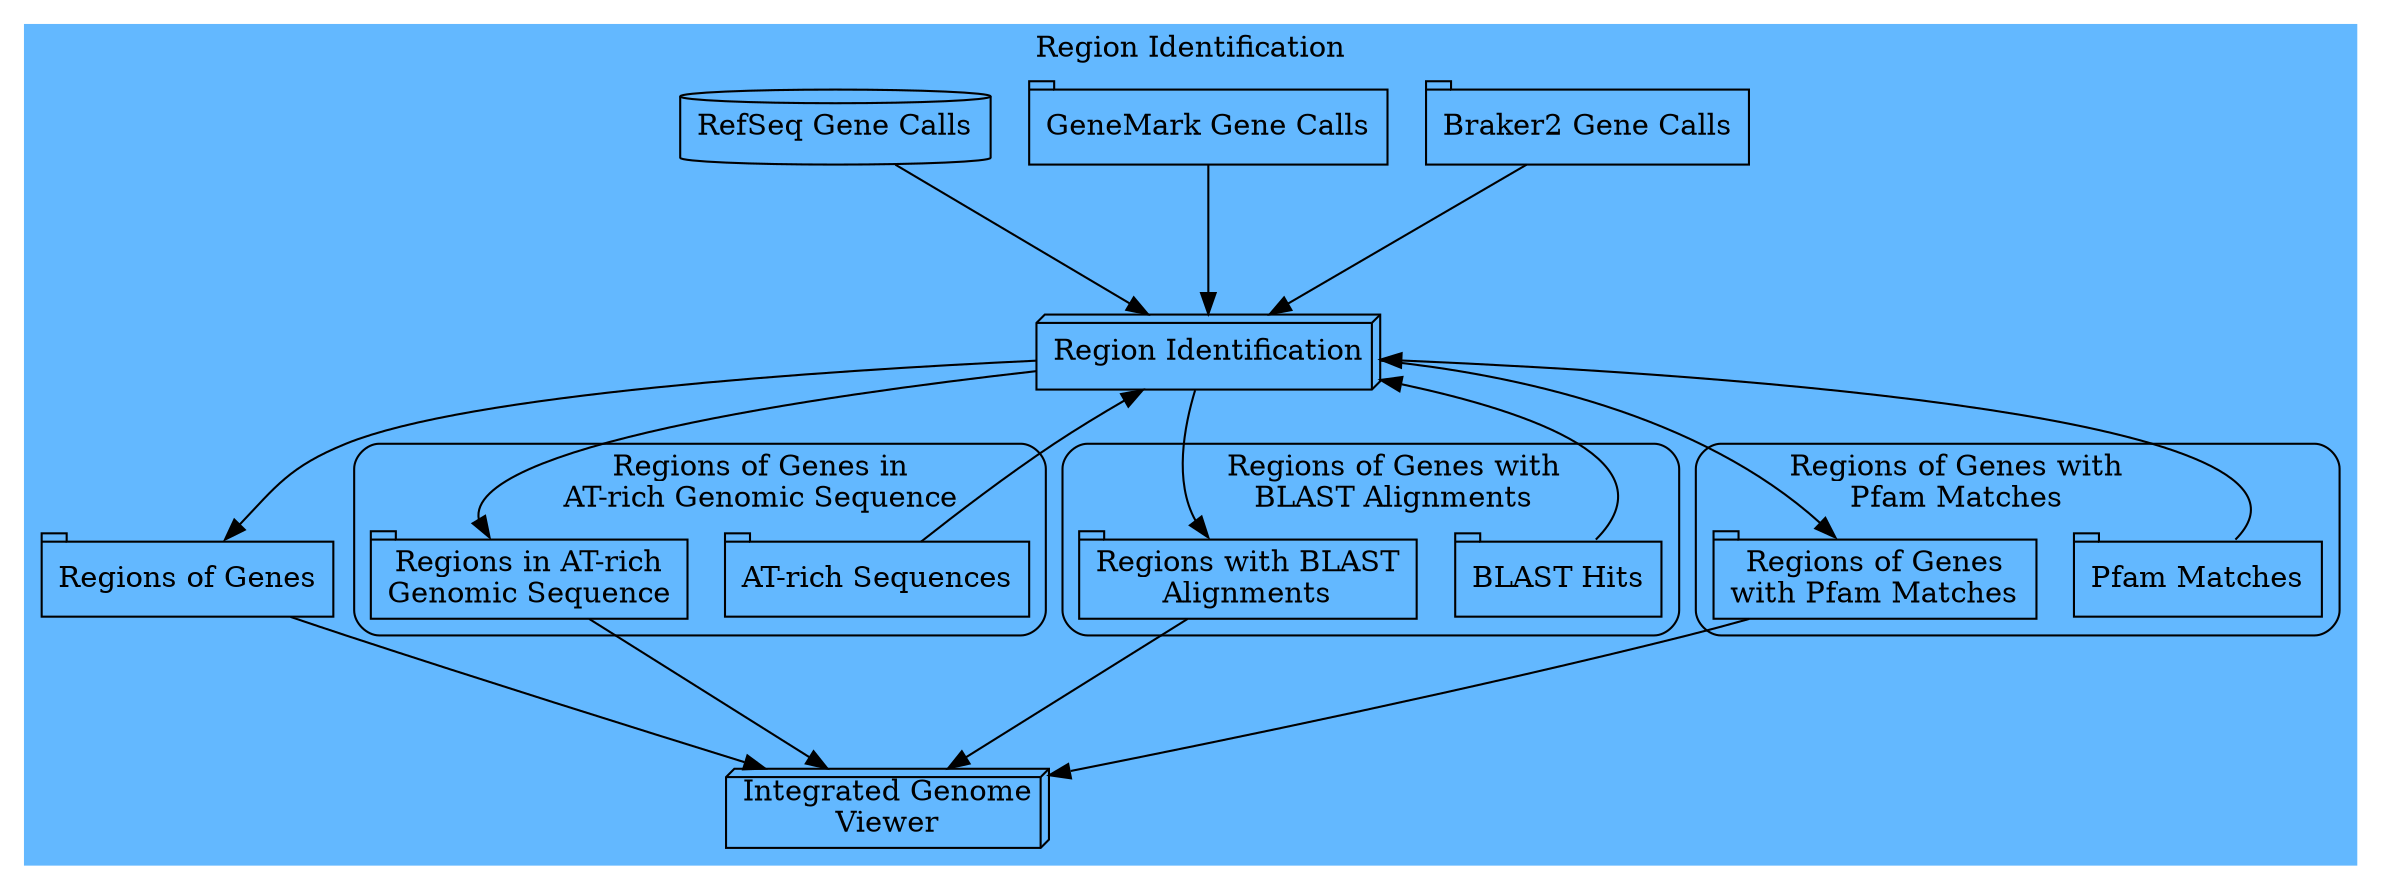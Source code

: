 digraph G{

	style = filled;
	color = steelblue1;
	ranksep = 1;

	subgraph cluster_0 {
		label = "Region Identification";
		"Braker2 Gene Calls" [shape = tab];
		"GeneMark Gene Calls" [shape = tab];
		"RefSeq Gene Calls" [shape = cylinder];
		#"Pooled Gene Calls" [shape = tab];

		"Braker2 Gene Calls" -> process;
                "GeneMark Gene Calls" -> process;
                "RefSeq Gene Calls" -> process;
		process [label = "Region Identification", shape = box3d];
		#"Pooled Gene Calls" -> process;

		#subgraph cluster_1 {
		#	fillcolor = "#EDF1F2"; 
        #            	color = "black";
	 	#	label = "Regions of Genes";
		#	#a [label = "Identify Regions", shape = box3d];
		#	"Regions of Genes" [shape = note];
		#	shape = rect;
		#	style = rounded;
		#}
		"Regions of Genes" [shape = tab];
		process -> "Regions of Genes":ne;

		subgraph cluster_2 {
			fillcolor = "#EDF1F2"; 
                    	color = "black";
			"AT-rich Sequences" [shape = tab];
			label = "             Regions of Genes in\n             AT-rich Genomic Sequence";
			atrich [label = "Regions in AT-rich\nGenomic Sequence", shape = tab]
			#b [label = "Identify Regions", shape = box3d];
			shape = rect;
                        style = rounded;
		}
		"AT-rich Sequences" -> process;
		process -> atrich:nw;

		subgraph cluster_3 {
			fillcolor = "#EDF1F2"; 
                        color = "black";
			"BLAST Hits" [shape = tab];
			label = "     Regions of Genes with\n     BLAST Alignments";
			blastresults [label = "Regions with BLAST\nAlignments", shape = tab];
			#c [label = "Identify Regions", shape = box3d];
			shape = rect;
                        style = rounded;
		}
		"BLAST Hits":ne -> process;
		process -> blastresults:nw;
		 
		subgraph cluster_4 {
			fillcolor = "#EDF1F2"; 
                    	color = "black";
			"Pfam Matches" [shape = tab];
			label = "Regions of Genes with             \nPfam Matches             ";
			pfamresults [label = "Regions of Genes\nwith Pfam Matches", shape = tab];
			#d [label = "Identify Regions", shape = box3d];
			shape = rect;
                        style = rounded;
		}
		"Pfam Matches":ne -> process;
		process -> pfamresults:nw;

		
		igv [label = "Integrated Genome\nViewer", shape = box3d];
		pfamresults -> igv;
		blastresults -> igv;
		atrich -> igv;
		"Regions of Genes" -> igv;
	}
}